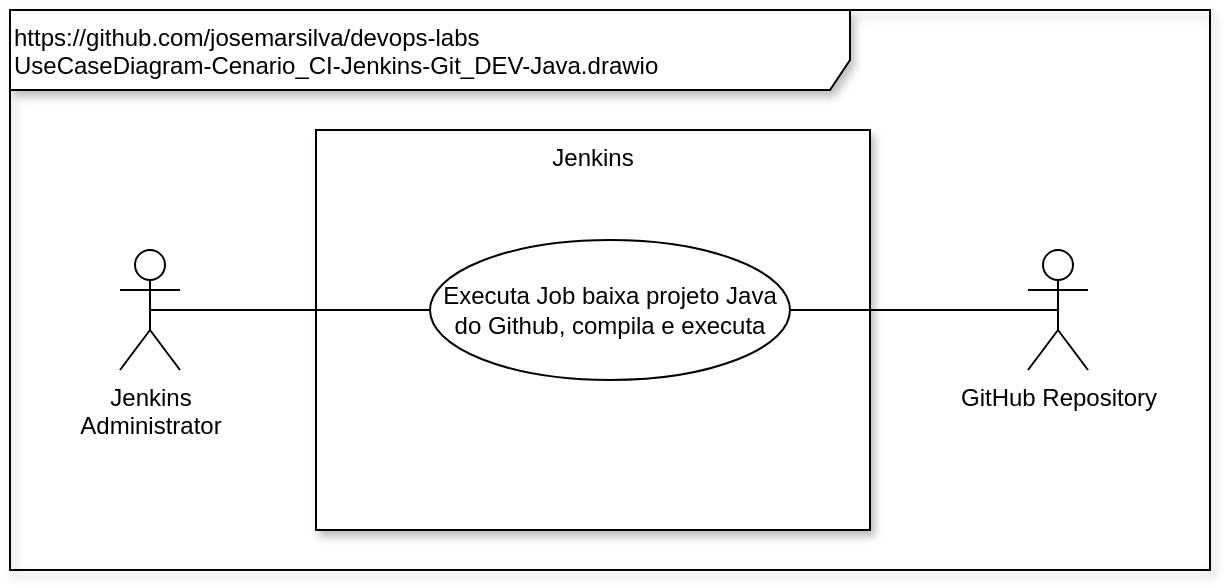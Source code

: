 <mxfile version="10.8.0" type="device"><diagram id="4c1f226b-34ee-243f-37e4-a9450a270139" name="Page-1"><mxGraphModel dx="840" dy="536" grid="1" gridSize="10" guides="1" tooltips="1" connect="1" arrows="1" fold="1" page="1" pageScale="1" pageWidth="827" pageHeight="1169" background="#ffffff" math="0" shadow="0"><root><mxCell id="0"/><mxCell id="1" parent="0"/><mxCell id="7" value="https://github.com/josemarsilva/devops-labs&lt;br&gt;UseCaseDiagram-Cenario_CI-Jenkins-Git_DEV-Java.drawio&lt;br&gt;&lt;br&gt;" style="shape=umlFrame;whiteSpace=wrap;html=1;width=420;height=40;shadow=1;align=left;verticalAlign=top;" parent="1" vertex="1"><mxGeometry width="600" height="280" as="geometry"/></mxCell><mxCell id="16" value="Jenkins&lt;br&gt;" style="whiteSpace=wrap;html=1;shadow=1;verticalAlign=top;" parent="1" vertex="1"><mxGeometry x="153" y="60" width="277" height="200" as="geometry"/></mxCell><mxCell id="5" value="GitHub Repository" style="shape=umlActor;verticalLabelPosition=bottom;labelBackgroundColor=#ffffff;verticalAlign=top;html=1;" parent="1" vertex="1"><mxGeometry x="509" y="120" width="30" height="60" as="geometry"/></mxCell><mxCell id="6" value="Jenkins &lt;br&gt;Administrator" style="shape=umlActor;verticalLabelPosition=bottom;labelBackgroundColor=#ffffff;verticalAlign=top;html=1;" parent="1" vertex="1"><mxGeometry x="55" y="120" width="30" height="60" as="geometry"/></mxCell><mxCell id="31" value="Executa Job baixa projeto Java do Github, compila e executa&lt;br&gt;" style="ellipse;whiteSpace=wrap;html=1;" parent="1" vertex="1"><mxGeometry x="210" y="115" width="180" height="70" as="geometry"/></mxCell><mxCell id="32" value="" style="endArrow=none;startArrow=none;endFill=0;startFill=0;html=1;exitX=1;exitY=0.5;entryX=0.5;entryY=0.5;entryPerimeter=0;entryDx=0;entryDy=0;" parent="1" source="31" target="5" edge="1"><mxGeometry width="160" relative="1" as="geometry"><mxPoint x="660" y="270" as="sourcePoint"/><mxPoint x="750" y="110" as="targetPoint"/></mxGeometry></mxCell><mxCell id="33" value="" style="endArrow=none;startArrow=none;endFill=0;startFill=0;html=1;entryX=0;entryY=0.5;exitX=0.5;exitY=0.5;exitPerimeter=0;entryDx=0;entryDy=0;" parent="1" source="6" target="31" edge="1"><mxGeometry width="160" relative="1" as="geometry"><mxPoint x="60" y="230" as="sourcePoint"/><mxPoint x="490" y="270" as="targetPoint"/></mxGeometry></mxCell></root></mxGraphModel></diagram></mxfile>